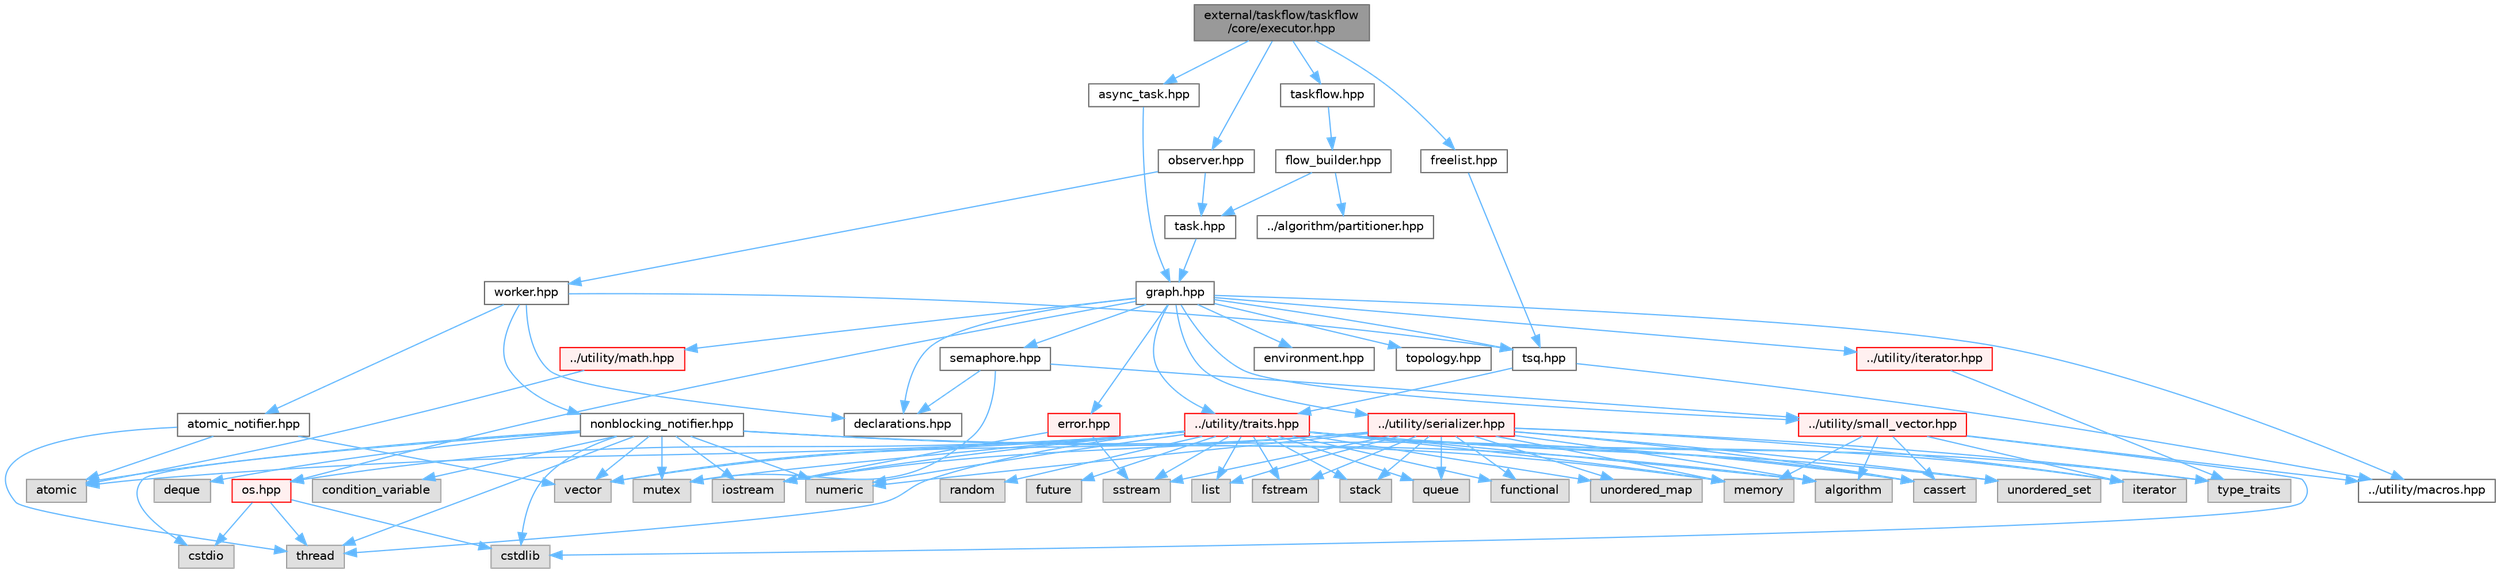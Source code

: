 digraph "external/taskflow/taskflow/core/executor.hpp"
{
 // LATEX_PDF_SIZE
  bgcolor="transparent";
  edge [fontname=Helvetica,fontsize=10,labelfontname=Helvetica,labelfontsize=10];
  node [fontname=Helvetica,fontsize=10,shape=box,height=0.2,width=0.4];
  Node1 [id="Node000001",label="external/taskflow/taskflow\l/core/executor.hpp",height=0.2,width=0.4,color="gray40", fillcolor="grey60", style="filled", fontcolor="black",tooltip="executor include file"];
  Node1 -> Node2 [id="edge1_Node000001_Node000002",color="steelblue1",style="solid",tooltip=" "];
  Node2 [id="Node000002",label="observer.hpp",height=0.2,width=0.4,color="grey40", fillcolor="white", style="filled",URL="$observer_8hpp.html",tooltip="observer include file"];
  Node2 -> Node3 [id="edge2_Node000002_Node000003",color="steelblue1",style="solid",tooltip=" "];
  Node3 [id="Node000003",label="task.hpp",height=0.2,width=0.4,color="grey40", fillcolor="white", style="filled",URL="$task_8hpp.html",tooltip="task include file"];
  Node3 -> Node4 [id="edge3_Node000003_Node000004",color="steelblue1",style="solid",tooltip=" "];
  Node4 [id="Node000004",label="graph.hpp",height=0.2,width=0.4,color="grey40", fillcolor="white", style="filled",URL="$taskflow_2core_2graph_8hpp.html",tooltip="graph include file"];
  Node4 -> Node5 [id="edge4_Node000004_Node000005",color="steelblue1",style="solid",tooltip=" "];
  Node5 [id="Node000005",label="../utility/macros.hpp",height=0.2,width=0.4,color="grey40", fillcolor="white", style="filled",URL="$macros_8hpp.html",tooltip=" "];
  Node4 -> Node6 [id="edge5_Node000004_Node000006",color="steelblue1",style="solid",tooltip=" "];
  Node6 [id="Node000006",label="../utility/traits.hpp",height=0.2,width=0.4,color="red", fillcolor="#FFF0F0", style="filled",URL="$taskflow_2utility_2traits_8hpp.html",tooltip=" "];
  Node6 -> Node7 [id="edge6_Node000006_Node000007",color="steelblue1",style="solid",tooltip=" "];
  Node7 [id="Node000007",label="type_traits",height=0.2,width=0.4,color="grey60", fillcolor="#E0E0E0", style="filled",tooltip=" "];
  Node6 -> Node8 [id="edge7_Node000006_Node000008",color="steelblue1",style="solid",tooltip=" "];
  Node8 [id="Node000008",label="iterator",height=0.2,width=0.4,color="grey60", fillcolor="#E0E0E0", style="filled",tooltip=" "];
  Node6 -> Node9 [id="edge8_Node000006_Node000009",color="steelblue1",style="solid",tooltip=" "];
  Node9 [id="Node000009",label="iostream",height=0.2,width=0.4,color="grey60", fillcolor="#E0E0E0", style="filled",tooltip=" "];
  Node6 -> Node10 [id="edge9_Node000006_Node000010",color="steelblue1",style="solid",tooltip=" "];
  Node10 [id="Node000010",label="fstream",height=0.2,width=0.4,color="grey60", fillcolor="#E0E0E0", style="filled",tooltip=" "];
  Node6 -> Node11 [id="edge10_Node000006_Node000011",color="steelblue1",style="solid",tooltip=" "];
  Node11 [id="Node000011",label="mutex",height=0.2,width=0.4,color="grey60", fillcolor="#E0E0E0", style="filled",tooltip=" "];
  Node6 -> Node12 [id="edge11_Node000006_Node000012",color="steelblue1",style="solid",tooltip=" "];
  Node12 [id="Node000012",label="stack",height=0.2,width=0.4,color="grey60", fillcolor="#E0E0E0", style="filled",tooltip=" "];
  Node6 -> Node13 [id="edge12_Node000006_Node000013",color="steelblue1",style="solid",tooltip=" "];
  Node13 [id="Node000013",label="queue",height=0.2,width=0.4,color="grey60", fillcolor="#E0E0E0", style="filled",tooltip=" "];
  Node6 -> Node14 [id="edge13_Node000006_Node000014",color="steelblue1",style="solid",tooltip=" "];
  Node14 [id="Node000014",label="vector",height=0.2,width=0.4,color="grey60", fillcolor="#E0E0E0", style="filled",tooltip=" "];
  Node6 -> Node15 [id="edge14_Node000006_Node000015",color="steelblue1",style="solid",tooltip=" "];
  Node15 [id="Node000015",label="algorithm",height=0.2,width=0.4,color="grey60", fillcolor="#E0E0E0", style="filled",tooltip=" "];
  Node6 -> Node16 [id="edge15_Node000006_Node000016",color="steelblue1",style="solid",tooltip=" "];
  Node16 [id="Node000016",label="memory",height=0.2,width=0.4,color="grey60", fillcolor="#E0E0E0", style="filled",tooltip=" "];
  Node6 -> Node17 [id="edge16_Node000006_Node000017",color="steelblue1",style="solid",tooltip=" "];
  Node17 [id="Node000017",label="atomic",height=0.2,width=0.4,color="grey60", fillcolor="#E0E0E0", style="filled",tooltip=" "];
  Node6 -> Node18 [id="edge17_Node000006_Node000018",color="steelblue1",style="solid",tooltip=" "];
  Node18 [id="Node000018",label="thread",height=0.2,width=0.4,color="grey60", fillcolor="#E0E0E0", style="filled",tooltip=" "];
  Node6 -> Node19 [id="edge18_Node000006_Node000019",color="steelblue1",style="solid",tooltip=" "];
  Node19 [id="Node000019",label="future",height=0.2,width=0.4,color="grey60", fillcolor="#E0E0E0", style="filled",tooltip=" "];
  Node6 -> Node20 [id="edge19_Node000006_Node000020",color="steelblue1",style="solid",tooltip=" "];
  Node20 [id="Node000020",label="functional",height=0.2,width=0.4,color="grey60", fillcolor="#E0E0E0", style="filled",tooltip=" "];
  Node6 -> Node21 [id="edge20_Node000006_Node000021",color="steelblue1",style="solid",tooltip=" "];
  Node21 [id="Node000021",label="unordered_map",height=0.2,width=0.4,color="grey60", fillcolor="#E0E0E0", style="filled",tooltip=" "];
  Node6 -> Node22 [id="edge21_Node000006_Node000022",color="steelblue1",style="solid",tooltip=" "];
  Node22 [id="Node000022",label="unordered_set",height=0.2,width=0.4,color="grey60", fillcolor="#E0E0E0", style="filled",tooltip=" "];
  Node6 -> Node23 [id="edge22_Node000006_Node000023",color="steelblue1",style="solid",tooltip=" "];
  Node23 [id="Node000023",label="sstream",height=0.2,width=0.4,color="grey60", fillcolor="#E0E0E0", style="filled",tooltip=" "];
  Node6 -> Node24 [id="edge23_Node000006_Node000024",color="steelblue1",style="solid",tooltip=" "];
  Node24 [id="Node000024",label="list",height=0.2,width=0.4,color="grey60", fillcolor="#E0E0E0", style="filled",tooltip=" "];
  Node6 -> Node25 [id="edge24_Node000006_Node000025",color="steelblue1",style="solid",tooltip=" "];
  Node25 [id="Node000025",label="numeric",height=0.2,width=0.4,color="grey60", fillcolor="#E0E0E0", style="filled",tooltip=" "];
  Node6 -> Node26 [id="edge25_Node000006_Node000026",color="steelblue1",style="solid",tooltip=" "];
  Node26 [id="Node000026",label="random",height=0.2,width=0.4,color="grey60", fillcolor="#E0E0E0", style="filled",tooltip=" "];
  Node6 -> Node28 [id="edge26_Node000006_Node000028",color="steelblue1",style="solid",tooltip=" "];
  Node28 [id="Node000028",label="cassert",height=0.2,width=0.4,color="grey60", fillcolor="#E0E0E0", style="filled",tooltip=" "];
  Node6 -> Node34 [id="edge27_Node000006_Node000034",color="steelblue1",style="solid",tooltip=" "];
  Node34 [id="Node000034",label="os.hpp",height=0.2,width=0.4,color="red", fillcolor="#FFF0F0", style="filled",URL="$os_8hpp.html",tooltip=" "];
  Node34 -> Node35 [id="edge28_Node000034_Node000035",color="steelblue1",style="solid",tooltip=" "];
  Node35 [id="Node000035",label="cstdlib",height=0.2,width=0.4,color="grey60", fillcolor="#E0E0E0", style="filled",tooltip=" "];
  Node34 -> Node36 [id="edge29_Node000034_Node000036",color="steelblue1",style="solid",tooltip=" "];
  Node36 [id="Node000036",label="cstdio",height=0.2,width=0.4,color="grey60", fillcolor="#E0E0E0", style="filled",tooltip=" "];
  Node34 -> Node18 [id="edge30_Node000034_Node000018",color="steelblue1",style="solid",tooltip=" "];
  Node4 -> Node37 [id="edge31_Node000004_Node000037",color="steelblue1",style="solid",tooltip=" "];
  Node37 [id="Node000037",label="../utility/iterator.hpp",height=0.2,width=0.4,color="red", fillcolor="#FFF0F0", style="filled",URL="$iterator_8hpp.html",tooltip=" "];
  Node37 -> Node7 [id="edge32_Node000037_Node000007",color="steelblue1",style="solid",tooltip=" "];
  Node4 -> Node34 [id="edge33_Node000004_Node000034",color="steelblue1",style="solid",tooltip=" "];
  Node4 -> Node39 [id="edge34_Node000004_Node000039",color="steelblue1",style="solid",tooltip=" "];
  Node39 [id="Node000039",label="../utility/math.hpp",height=0.2,width=0.4,color="red", fillcolor="#FFF0F0", style="filled",URL="$math_8hpp.html",tooltip=" "];
  Node39 -> Node17 [id="edge35_Node000039_Node000017",color="steelblue1",style="solid",tooltip=" "];
  Node4 -> Node41 [id="edge36_Node000004_Node000041",color="steelblue1",style="solid",tooltip=" "];
  Node41 [id="Node000041",label="../utility/small_vector.hpp",height=0.2,width=0.4,color="red", fillcolor="#FFF0F0", style="filled",URL="$small__vector_8hpp.html",tooltip="small vector include file"];
  Node41 -> Node5 [id="edge37_Node000041_Node000005",color="steelblue1",style="solid",tooltip=" "];
  Node41 -> Node15 [id="edge38_Node000041_Node000015",color="steelblue1",style="solid",tooltip=" "];
  Node41 -> Node28 [id="edge39_Node000041_Node000028",color="steelblue1",style="solid",tooltip=" "];
  Node41 -> Node35 [id="edge40_Node000041_Node000035",color="steelblue1",style="solid",tooltip=" "];
  Node41 -> Node8 [id="edge41_Node000041_Node000008",color="steelblue1",style="solid",tooltip=" "];
  Node41 -> Node16 [id="edge42_Node000041_Node000016",color="steelblue1",style="solid",tooltip=" "];
  Node4 -> Node44 [id="edge43_Node000004_Node000044",color="steelblue1",style="solid",tooltip=" "];
  Node44 [id="Node000044",label="../utility/serializer.hpp",height=0.2,width=0.4,color="red", fillcolor="#FFF0F0", style="filled",URL="$taskflow_2utility_2serializer_8hpp.html",tooltip=" "];
  Node44 -> Node7 [id="edge44_Node000044_Node000007",color="steelblue1",style="solid",tooltip=" "];
  Node44 -> Node8 [id="edge45_Node000044_Node000008",color="steelblue1",style="solid",tooltip=" "];
  Node44 -> Node9 [id="edge46_Node000044_Node000009",color="steelblue1",style="solid",tooltip=" "];
  Node44 -> Node10 [id="edge47_Node000044_Node000010",color="steelblue1",style="solid",tooltip=" "];
  Node44 -> Node12 [id="edge48_Node000044_Node000012",color="steelblue1",style="solid",tooltip=" "];
  Node44 -> Node13 [id="edge49_Node000044_Node000013",color="steelblue1",style="solid",tooltip=" "];
  Node44 -> Node14 [id="edge50_Node000044_Node000014",color="steelblue1",style="solid",tooltip=" "];
  Node44 -> Node15 [id="edge51_Node000044_Node000015",color="steelblue1",style="solid",tooltip=" "];
  Node44 -> Node16 [id="edge52_Node000044_Node000016",color="steelblue1",style="solid",tooltip=" "];
  Node44 -> Node20 [id="edge53_Node000044_Node000020",color="steelblue1",style="solid",tooltip=" "];
  Node44 -> Node21 [id="edge54_Node000044_Node000021",color="steelblue1",style="solid",tooltip=" "];
  Node44 -> Node22 [id="edge55_Node000044_Node000022",color="steelblue1",style="solid",tooltip=" "];
  Node44 -> Node23 [id="edge56_Node000044_Node000023",color="steelblue1",style="solid",tooltip=" "];
  Node44 -> Node24 [id="edge57_Node000044_Node000024",color="steelblue1",style="solid",tooltip=" "];
  Node44 -> Node25 [id="edge58_Node000044_Node000025",color="steelblue1",style="solid",tooltip=" "];
  Node44 -> Node28 [id="edge59_Node000044_Node000028",color="steelblue1",style="solid",tooltip=" "];
  Node4 -> Node48 [id="edge60_Node000004_Node000048",color="steelblue1",style="solid",tooltip=" "];
  Node48 [id="Node000048",label="error.hpp",height=0.2,width=0.4,color="red", fillcolor="#FFF0F0", style="filled",URL="$error_8hpp.html",tooltip=" "];
  Node48 -> Node9 [id="edge61_Node000048_Node000009",color="steelblue1",style="solid",tooltip=" "];
  Node48 -> Node23 [id="edge62_Node000048_Node000023",color="steelblue1",style="solid",tooltip=" "];
  Node4 -> Node51 [id="edge63_Node000004_Node000051",color="steelblue1",style="solid",tooltip=" "];
  Node51 [id="Node000051",label="declarations.hpp",height=0.2,width=0.4,color="grey40", fillcolor="white", style="filled",URL="$declarations_8hpp.html",tooltip=" "];
  Node4 -> Node52 [id="edge64_Node000004_Node000052",color="steelblue1",style="solid",tooltip=" "];
  Node52 [id="Node000052",label="semaphore.hpp",height=0.2,width=0.4,color="grey40", fillcolor="white", style="filled",URL="$semaphore_8hpp.html",tooltip="semaphore include file"];
  Node52 -> Node11 [id="edge65_Node000052_Node000011",color="steelblue1",style="solid",tooltip=" "];
  Node52 -> Node51 [id="edge66_Node000052_Node000051",color="steelblue1",style="solid",tooltip=" "];
  Node52 -> Node41 [id="edge67_Node000052_Node000041",color="steelblue1",style="solid",tooltip=" "];
  Node4 -> Node53 [id="edge68_Node000004_Node000053",color="steelblue1",style="solid",tooltip=" "];
  Node53 [id="Node000053",label="environment.hpp",height=0.2,width=0.4,color="grey40", fillcolor="white", style="filled",URL="$environment_8hpp.html",tooltip=" "];
  Node4 -> Node54 [id="edge69_Node000004_Node000054",color="steelblue1",style="solid",tooltip=" "];
  Node54 [id="Node000054",label="topology.hpp",height=0.2,width=0.4,color="grey40", fillcolor="white", style="filled",URL="$topology_8hpp.html",tooltip=" "];
  Node4 -> Node55 [id="edge70_Node000004_Node000055",color="steelblue1",style="solid",tooltip=" "];
  Node55 [id="Node000055",label="tsq.hpp",height=0.2,width=0.4,color="grey40", fillcolor="white", style="filled",URL="$tsq_8hpp.html",tooltip="task queue include file"];
  Node55 -> Node5 [id="edge71_Node000055_Node000005",color="steelblue1",style="solid",tooltip=" "];
  Node55 -> Node6 [id="edge72_Node000055_Node000006",color="steelblue1",style="solid",tooltip=" "];
  Node2 -> Node56 [id="edge73_Node000002_Node000056",color="steelblue1",style="solid",tooltip=" "];
  Node56 [id="Node000056",label="worker.hpp",height=0.2,width=0.4,color="grey40", fillcolor="white", style="filled",URL="$worker_8hpp.html",tooltip="worker include file"];
  Node56 -> Node51 [id="edge74_Node000056_Node000051",color="steelblue1",style="solid",tooltip=" "];
  Node56 -> Node55 [id="edge75_Node000056_Node000055",color="steelblue1",style="solid",tooltip=" "];
  Node56 -> Node57 [id="edge76_Node000056_Node000057",color="steelblue1",style="solid",tooltip=" "];
  Node57 [id="Node000057",label="atomic_notifier.hpp",height=0.2,width=0.4,color="grey40", fillcolor="white", style="filled",URL="$atomic__notifier_8hpp.html",tooltip=" "];
  Node57 -> Node17 [id="edge77_Node000057_Node000017",color="steelblue1",style="solid",tooltip=" "];
  Node57 -> Node18 [id="edge78_Node000057_Node000018",color="steelblue1",style="solid",tooltip=" "];
  Node57 -> Node14 [id="edge79_Node000057_Node000014",color="steelblue1",style="solid",tooltip=" "];
  Node56 -> Node58 [id="edge80_Node000056_Node000058",color="steelblue1",style="solid",tooltip=" "];
  Node58 [id="Node000058",label="nonblocking_notifier.hpp",height=0.2,width=0.4,color="grey40", fillcolor="white", style="filled",URL="$nonblocking__notifier_8hpp.html",tooltip=" "];
  Node58 -> Node9 [id="edge81_Node000058_Node000009",color="steelblue1",style="solid",tooltip=" "];
  Node58 -> Node14 [id="edge82_Node000058_Node000014",color="steelblue1",style="solid",tooltip=" "];
  Node58 -> Node35 [id="edge83_Node000058_Node000035",color="steelblue1",style="solid",tooltip=" "];
  Node58 -> Node36 [id="edge84_Node000058_Node000036",color="steelblue1",style="solid",tooltip=" "];
  Node58 -> Node17 [id="edge85_Node000058_Node000017",color="steelblue1",style="solid",tooltip=" "];
  Node58 -> Node16 [id="edge86_Node000058_Node000016",color="steelblue1",style="solid",tooltip=" "];
  Node58 -> Node59 [id="edge87_Node000058_Node000059",color="steelblue1",style="solid",tooltip=" "];
  Node59 [id="Node000059",label="deque",height=0.2,width=0.4,color="grey60", fillcolor="#E0E0E0", style="filled",tooltip=" "];
  Node58 -> Node11 [id="edge88_Node000058_Node000011",color="steelblue1",style="solid",tooltip=" "];
  Node58 -> Node60 [id="edge89_Node000058_Node000060",color="steelblue1",style="solid",tooltip=" "];
  Node60 [id="Node000060",label="condition_variable",height=0.2,width=0.4,color="grey60", fillcolor="#E0E0E0", style="filled",tooltip=" "];
  Node58 -> Node18 [id="edge90_Node000058_Node000018",color="steelblue1",style="solid",tooltip=" "];
  Node58 -> Node15 [id="edge91_Node000058_Node000015",color="steelblue1",style="solid",tooltip=" "];
  Node58 -> Node25 [id="edge92_Node000058_Node000025",color="steelblue1",style="solid",tooltip=" "];
  Node58 -> Node28 [id="edge93_Node000058_Node000028",color="steelblue1",style="solid",tooltip=" "];
  Node1 -> Node61 [id="edge94_Node000001_Node000061",color="steelblue1",style="solid",tooltip=" "];
  Node61 [id="Node000061",label="taskflow.hpp",height=0.2,width=0.4,color="grey40", fillcolor="white", style="filled",URL="$core_2taskflow_8hpp.html",tooltip="taskflow include file"];
  Node61 -> Node62 [id="edge95_Node000061_Node000062",color="steelblue1",style="solid",tooltip=" "];
  Node62 [id="Node000062",label="flow_builder.hpp",height=0.2,width=0.4,color="grey40", fillcolor="white", style="filled",URL="$flow__builder_8hpp.html",tooltip="flow builder include file"];
  Node62 -> Node3 [id="edge96_Node000062_Node000003",color="steelblue1",style="solid",tooltip=" "];
  Node62 -> Node63 [id="edge97_Node000062_Node000063",color="steelblue1",style="solid",tooltip=" "];
  Node63 [id="Node000063",label="../algorithm/partitioner.hpp",height=0.2,width=0.4,color="grey40", fillcolor="white", style="filled",URL="$partitioner_8hpp.html",tooltip="partitioner include file"];
  Node1 -> Node64 [id="edge98_Node000001_Node000064",color="steelblue1",style="solid",tooltip=" "];
  Node64 [id="Node000064",label="async_task.hpp",height=0.2,width=0.4,color="grey40", fillcolor="white", style="filled",URL="$taskflow_2core_2async__task_8hpp.html",tooltip="asynchronous task include file"];
  Node64 -> Node4 [id="edge99_Node000064_Node000004",color="steelblue1",style="solid",tooltip=" "];
  Node1 -> Node65 [id="edge100_Node000001_Node000065",color="steelblue1",style="solid",tooltip=" "];
  Node65 [id="Node000065",label="freelist.hpp",height=0.2,width=0.4,color="grey40", fillcolor="white", style="filled",URL="$freelist_8hpp.html",tooltip=" "];
  Node65 -> Node55 [id="edge101_Node000065_Node000055",color="steelblue1",style="solid",tooltip=" "];
}
